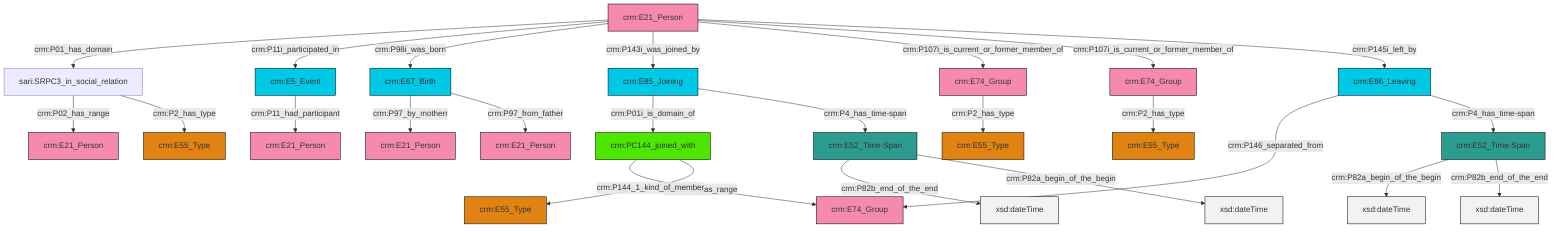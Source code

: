 graph TD
classDef Literal fill:#f2f2f2,stroke:#000000;
classDef CRM_Entity fill:#FFFFFF,stroke:#000000;
classDef Temporal_Entity fill:#00C9E6, stroke:#000000;
classDef Type fill:#E18312, stroke:#000000;
classDef Time-Span fill:#2C9C91, stroke:#000000;
classDef Appellation fill:#FFEB7F, stroke:#000000;
classDef Place fill:#008836, stroke:#000000;
classDef Persistent_Item fill:#B266B2, stroke:#000000;
classDef Conceptual_Object fill:#FFD700, stroke:#000000;
classDef Physical_Thing fill:#D2B48C, stroke:#000000;
classDef Actor fill:#f58aad, stroke:#000000;
classDef PC_Classes fill:#4ce600, stroke:#000000;
classDef Multi fill:#cccccc,stroke:#000000;

0["crm:E21_Person"]:::Actor -->|crm:P01_has_domain| 1["sari:SRPC3_in_social_relation"]:::Default
2["crm:E67_Birth"]:::Temporal_Entity -->|crm:P97_by_motherr| 4["crm:E21_Person"]:::Actor
0["crm:E21_Person"]:::Actor -->|crm:P11i_participated_in| 7["crm:E5_Event"]:::Temporal_Entity
1["sari:SRPC3_in_social_relation"]:::Default -->|crm:P02_has_range| 8["crm:E21_Person"]:::Actor
9["crm:E52_Time-Span"]:::Time-Span -->|crm:P82a_begin_of_the_begin| 11[xsd:dateTime]:::Literal
16["crm:PC144_joined_with"]:::PC_Classes -->|crm:P02_has_range| 17["crm:E74_Group"]:::Actor
0["crm:E21_Person"]:::Actor -->|crm:P98i_was_born| 2["crm:E67_Birth"]:::Temporal_Entity
0["crm:E21_Person"]:::Actor -->|crm:P143i_was_joined_by| 20["crm:E85_Joining"]:::Temporal_Entity
14["crm:E74_Group"]:::Actor -->|crm:P2_has_type| 12["crm:E55_Type"]:::Type
21["crm:E74_Group"]:::Actor -->|crm:P2_has_type| 5["crm:E55_Type"]:::Type
9["crm:E52_Time-Span"]:::Time-Span -->|crm:P82b_end_of_the_end| 22[xsd:dateTime]:::Literal
0["crm:E21_Person"]:::Actor -->|crm:P107i_is_current_or_former_member_of| 21["crm:E74_Group"]:::Actor
2["crm:E67_Birth"]:::Temporal_Entity -->|crm:P97_from_father| 18["crm:E21_Person"]:::Actor
0["crm:E21_Person"]:::Actor -->|crm:P107i_is_current_or_former_member_of| 14["crm:E74_Group"]:::Actor
7["crm:E5_Event"]:::Temporal_Entity -->|crm:P11_had_participant| 30["crm:E21_Person"]:::Actor
20["crm:E85_Joining"]:::Temporal_Entity -->|crm:P01i_is_domain_of| 16["crm:PC144_joined_with"]:::PC_Classes
20["crm:E85_Joining"]:::Temporal_Entity -->|crm:P4_has_time-span| 35["crm:E52_Time-Span"]:::Time-Span
35["crm:E52_Time-Span"]:::Time-Span -->|crm:P82b_end_of_the_end| 36[xsd:dateTime]:::Literal
0["crm:E21_Person"]:::Actor -->|crm:P145i_left_by| 26["crm:E86_Leaving"]:::Temporal_Entity
1["sari:SRPC3_in_social_relation"]:::Default -->|crm:P2_has_type| 38["crm:E55_Type"]:::Type
26["crm:E86_Leaving"]:::Temporal_Entity -->|crm:P146_separated_from| 17["crm:E74_Group"]:::Actor
35["crm:E52_Time-Span"]:::Time-Span -->|crm:P82a_begin_of_the_begin| 43[xsd:dateTime]:::Literal
26["crm:E86_Leaving"]:::Temporal_Entity -->|crm:P4_has_time-span| 9["crm:E52_Time-Span"]:::Time-Span
16["crm:PC144_joined_with"]:::PC_Classes -->|crm:P144_1_kind_of_member| 23["crm:E55_Type"]:::Type